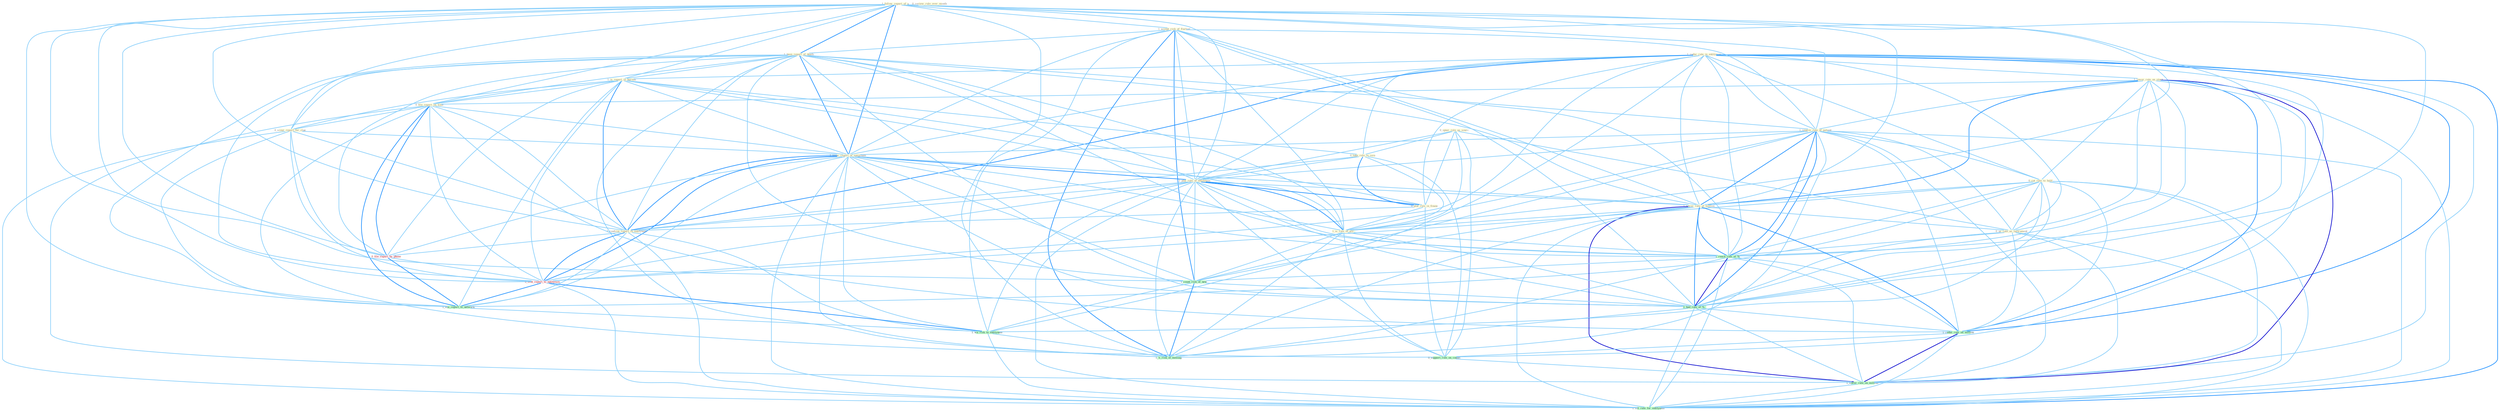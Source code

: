 Graph G{ 
    node
    [shape=polygon,style=filled,width=.5,height=.06,color="#BDFCC9",fixedsize=true,fontsize=4,
    fontcolor="#2f4f4f"];
    {node
    [color="#ffffe0", fontcolor="#8b7d6b"] "1_reduc_rate_in_entitynam " "1_follow_report_of_a " "1_accept_risk_of_fluctuat " "0_review_rule_over_month " "1_been_report_of_death " "1_lower_rate_on_stock " "0_ignor_role_as_sourc " "1_is_report_in_bureau " "0_file_report_on_time " "1_improv_rate_of_patient " "0_scour_report_for_clue " "0_cut_rate_to_hold " "0_take_role_in_issu " "1_know_report_of_entitynam " "1_plai_role_of_entitynam " "0_plai_role_in_financ " "1_confirm_report_in_entitynam " "1_lower_rate_of_million " "0_us_rate_as_instrument " "1_is_role_of_alli "}
{node [color="#fff0f5", fontcolor="#b22222"] "0_file_report_by_phone " "0_sent_report_to_entitynam "}
edge [color="#B0E2FF"];

	"1_reduc_rate_in_entitynam " -- "1_lower_rate_on_stock " [w="1", color="#87cefa" ];
	"1_reduc_rate_in_entitynam " -- "1_is_report_in_bureau " [w="1", color="#87cefa" ];
	"1_reduc_rate_in_entitynam " -- "1_improv_rate_of_patient " [w="1", color="#87cefa" ];
	"1_reduc_rate_in_entitynam " -- "0_cut_rate_to_hold " [w="1", color="#87cefa" ];
	"1_reduc_rate_in_entitynam " -- "0_take_role_in_issu " [w="1", color="#87cefa" ];
	"1_reduc_rate_in_entitynam " -- "1_know_report_of_entitynam " [w="1", color="#87cefa" ];
	"1_reduc_rate_in_entitynam " -- "1_plai_role_of_entitynam " [w="1", color="#87cefa" ];
	"1_reduc_rate_in_entitynam " -- "0_plai_role_in_financ " [w="1", color="#87cefa" ];
	"1_reduc_rate_in_entitynam " -- "1_confirm_report_in_entitynam " [w="2", color="#1e90ff" , len=0.8];
	"1_reduc_rate_in_entitynam " -- "1_lower_rate_of_million " [w="1", color="#87cefa" ];
	"1_reduc_rate_in_entitynam " -- "0_us_rate_as_instrument " [w="1", color="#87cefa" ];
	"1_reduc_rate_in_entitynam " -- "1_reach_rate_of_% " [w="1", color="#87cefa" ];
	"1_reduc_rate_in_entitynam " -- "1_had_rate_of_% " [w="1", color="#87cefa" ];
	"1_reduc_rate_in_entitynam " -- "0_sent_report_to_entitynam " [w="1", color="#87cefa" ];
	"1_reduc_rate_in_entitynam " -- "1_reduc_rate_on_million " [w="2", color="#1e90ff" , len=0.8];
	"1_reduc_rate_in_entitynam " -- "1_wa_risk_to_entitynam " [w="1", color="#87cefa" ];
	"1_reduc_rate_in_entitynam " -- "1_lower_rate_on_million " [w="1", color="#87cefa" ];
	"1_reduc_rate_in_entitynam " -- "1_lift_rate_for_entitynam " [w="2", color="#1e90ff" , len=0.8];
	"1_follow_report_of_a " -- "1_accept_risk_of_fluctuat " [w="1", color="#87cefa" ];
	"1_follow_report_of_a " -- "1_been_report_of_death " [w="2", color="#1e90ff" , len=0.8];
	"1_follow_report_of_a " -- "1_is_report_in_bureau " [w="1", color="#87cefa" ];
	"1_follow_report_of_a " -- "0_file_report_on_time " [w="1", color="#87cefa" ];
	"1_follow_report_of_a " -- "1_improv_rate_of_patient " [w="1", color="#87cefa" ];
	"1_follow_report_of_a " -- "0_scour_report_for_clue " [w="1", color="#87cefa" ];
	"1_follow_report_of_a " -- "1_know_report_of_entitynam " [w="2", color="#1e90ff" , len=0.8];
	"1_follow_report_of_a " -- "1_plai_role_of_entitynam " [w="1", color="#87cefa" ];
	"1_follow_report_of_a " -- "1_confirm_report_in_entitynam " [w="1", color="#87cefa" ];
	"1_follow_report_of_a " -- "1_lower_rate_of_million " [w="1", color="#87cefa" ];
	"1_follow_report_of_a " -- "1_is_role_of_alli " [w="1", color="#87cefa" ];
	"1_follow_report_of_a " -- "1_reach_rate_of_% " [w="1", color="#87cefa" ];
	"1_follow_report_of_a " -- "0_file_report_by_phone " [w="1", color="#87cefa" ];
	"1_follow_report_of_a " -- "1_count_risk_of_new " [w="1", color="#87cefa" ];
	"1_follow_report_of_a " -- "1_had_rate_of_% " [w="1", color="#87cefa" ];
	"1_follow_report_of_a " -- "0_sent_report_to_entitynam " [w="1", color="#87cefa" ];
	"1_follow_report_of_a " -- "1_file_report_to_network " [w="1", color="#87cefa" ];
	"1_follow_report_of_a " -- "1_'s_risk_of_messag " [w="1", color="#87cefa" ];
	"1_accept_risk_of_fluctuat " -- "1_been_report_of_death " [w="1", color="#87cefa" ];
	"1_accept_risk_of_fluctuat " -- "1_improv_rate_of_patient " [w="1", color="#87cefa" ];
	"1_accept_risk_of_fluctuat " -- "1_know_report_of_entitynam " [w="1", color="#87cefa" ];
	"1_accept_risk_of_fluctuat " -- "1_plai_role_of_entitynam " [w="1", color="#87cefa" ];
	"1_accept_risk_of_fluctuat " -- "1_lower_rate_of_million " [w="1", color="#87cefa" ];
	"1_accept_risk_of_fluctuat " -- "1_is_role_of_alli " [w="1", color="#87cefa" ];
	"1_accept_risk_of_fluctuat " -- "1_reach_rate_of_% " [w="1", color="#87cefa" ];
	"1_accept_risk_of_fluctuat " -- "1_count_risk_of_new " [w="2", color="#1e90ff" , len=0.8];
	"1_accept_risk_of_fluctuat " -- "1_had_rate_of_% " [w="1", color="#87cefa" ];
	"1_accept_risk_of_fluctuat " -- "1_wa_risk_to_entitynam " [w="1", color="#87cefa" ];
	"1_accept_risk_of_fluctuat " -- "1_'s_risk_of_messag " [w="2", color="#1e90ff" , len=0.8];
	"1_been_report_of_death " -- "1_is_report_in_bureau " [w="1", color="#87cefa" ];
	"1_been_report_of_death " -- "0_file_report_on_time " [w="1", color="#87cefa" ];
	"1_been_report_of_death " -- "1_improv_rate_of_patient " [w="1", color="#87cefa" ];
	"1_been_report_of_death " -- "0_scour_report_for_clue " [w="1", color="#87cefa" ];
	"1_been_report_of_death " -- "1_know_report_of_entitynam " [w="2", color="#1e90ff" , len=0.8];
	"1_been_report_of_death " -- "1_plai_role_of_entitynam " [w="1", color="#87cefa" ];
	"1_been_report_of_death " -- "1_confirm_report_in_entitynam " [w="1", color="#87cefa" ];
	"1_been_report_of_death " -- "1_lower_rate_of_million " [w="1", color="#87cefa" ];
	"1_been_report_of_death " -- "1_is_role_of_alli " [w="1", color="#87cefa" ];
	"1_been_report_of_death " -- "1_reach_rate_of_% " [w="1", color="#87cefa" ];
	"1_been_report_of_death " -- "0_file_report_by_phone " [w="1", color="#87cefa" ];
	"1_been_report_of_death " -- "1_count_risk_of_new " [w="1", color="#87cefa" ];
	"1_been_report_of_death " -- "1_had_rate_of_% " [w="1", color="#87cefa" ];
	"1_been_report_of_death " -- "0_sent_report_to_entitynam " [w="1", color="#87cefa" ];
	"1_been_report_of_death " -- "1_file_report_to_network " [w="1", color="#87cefa" ];
	"1_been_report_of_death " -- "1_'s_risk_of_messag " [w="1", color="#87cefa" ];
	"1_lower_rate_on_stock " -- "0_file_report_on_time " [w="1", color="#87cefa" ];
	"1_lower_rate_on_stock " -- "1_improv_rate_of_patient " [w="1", color="#87cefa" ];
	"1_lower_rate_on_stock " -- "0_cut_rate_to_hold " [w="1", color="#87cefa" ];
	"1_lower_rate_on_stock " -- "1_lower_rate_of_million " [w="2", color="#1e90ff" , len=0.8];
	"1_lower_rate_on_stock " -- "0_us_rate_as_instrument " [w="1", color="#87cefa" ];
	"1_lower_rate_on_stock " -- "1_reach_rate_of_% " [w="1", color="#87cefa" ];
	"1_lower_rate_on_stock " -- "1_had_rate_of_% " [w="1", color="#87cefa" ];
	"1_lower_rate_on_stock " -- "1_reduc_rate_on_million " [w="2", color="#1e90ff" , len=0.8];
	"1_lower_rate_on_stock " -- "0_support_role_on_condit " [w="1", color="#87cefa" ];
	"1_lower_rate_on_stock " -- "1_lower_rate_on_million " [w="3", color="#0000cd" , len=0.6];
	"1_lower_rate_on_stock " -- "1_lift_rate_for_entitynam " [w="1", color="#87cefa" ];
	"0_ignor_role_as_sourc " -- "0_take_role_in_issu " [w="1", color="#87cefa" ];
	"0_ignor_role_as_sourc " -- "1_plai_role_of_entitynam " [w="1", color="#87cefa" ];
	"0_ignor_role_as_sourc " -- "0_plai_role_in_financ " [w="1", color="#87cefa" ];
	"0_ignor_role_as_sourc " -- "0_us_rate_as_instrument " [w="1", color="#87cefa" ];
	"0_ignor_role_as_sourc " -- "1_is_role_of_alli " [w="1", color="#87cefa" ];
	"0_ignor_role_as_sourc " -- "0_support_role_on_condit " [w="1", color="#87cefa" ];
	"1_is_report_in_bureau " -- "0_file_report_on_time " [w="1", color="#87cefa" ];
	"1_is_report_in_bureau " -- "0_scour_report_for_clue " [w="1", color="#87cefa" ];
	"1_is_report_in_bureau " -- "0_take_role_in_issu " [w="1", color="#87cefa" ];
	"1_is_report_in_bureau " -- "1_know_report_of_entitynam " [w="1", color="#87cefa" ];
	"1_is_report_in_bureau " -- "0_plai_role_in_financ " [w="1", color="#87cefa" ];
	"1_is_report_in_bureau " -- "1_confirm_report_in_entitynam " [w="2", color="#1e90ff" , len=0.8];
	"1_is_report_in_bureau " -- "1_is_role_of_alli " [w="1", color="#87cefa" ];
	"1_is_report_in_bureau " -- "0_file_report_by_phone " [w="1", color="#87cefa" ];
	"1_is_report_in_bureau " -- "0_sent_report_to_entitynam " [w="1", color="#87cefa" ];
	"1_is_report_in_bureau " -- "1_file_report_to_network " [w="1", color="#87cefa" ];
	"0_file_report_on_time " -- "0_scour_report_for_clue " [w="1", color="#87cefa" ];
	"0_file_report_on_time " -- "1_know_report_of_entitynam " [w="1", color="#87cefa" ];
	"0_file_report_on_time " -- "1_confirm_report_in_entitynam " [w="1", color="#87cefa" ];
	"0_file_report_on_time " -- "0_file_report_by_phone " [w="2", color="#1e90ff" , len=0.8];
	"0_file_report_on_time " -- "0_sent_report_to_entitynam " [w="1", color="#87cefa" ];
	"0_file_report_on_time " -- "1_file_report_to_network " [w="2", color="#1e90ff" , len=0.8];
	"0_file_report_on_time " -- "1_reduc_rate_on_million " [w="1", color="#87cefa" ];
	"0_file_report_on_time " -- "0_support_role_on_condit " [w="1", color="#87cefa" ];
	"0_file_report_on_time " -- "1_lower_rate_on_million " [w="1", color="#87cefa" ];
	"1_improv_rate_of_patient " -- "0_cut_rate_to_hold " [w="1", color="#87cefa" ];
	"1_improv_rate_of_patient " -- "1_know_report_of_entitynam " [w="1", color="#87cefa" ];
	"1_improv_rate_of_patient " -- "1_plai_role_of_entitynam " [w="1", color="#87cefa" ];
	"1_improv_rate_of_patient " -- "1_lower_rate_of_million " [w="2", color="#1e90ff" , len=0.8];
	"1_improv_rate_of_patient " -- "0_us_rate_as_instrument " [w="1", color="#87cefa" ];
	"1_improv_rate_of_patient " -- "1_is_role_of_alli " [w="1", color="#87cefa" ];
	"1_improv_rate_of_patient " -- "1_reach_rate_of_% " [w="2", color="#1e90ff" , len=0.8];
	"1_improv_rate_of_patient " -- "1_count_risk_of_new " [w="1", color="#87cefa" ];
	"1_improv_rate_of_patient " -- "1_had_rate_of_% " [w="2", color="#1e90ff" , len=0.8];
	"1_improv_rate_of_patient " -- "1_reduc_rate_on_million " [w="1", color="#87cefa" ];
	"1_improv_rate_of_patient " -- "1_'s_risk_of_messag " [w="1", color="#87cefa" ];
	"1_improv_rate_of_patient " -- "1_lower_rate_on_million " [w="1", color="#87cefa" ];
	"1_improv_rate_of_patient " -- "1_lift_rate_for_entitynam " [w="1", color="#87cefa" ];
	"0_scour_report_for_clue " -- "1_know_report_of_entitynam " [w="1", color="#87cefa" ];
	"0_scour_report_for_clue " -- "1_confirm_report_in_entitynam " [w="1", color="#87cefa" ];
	"0_scour_report_for_clue " -- "0_file_report_by_phone " [w="1", color="#87cefa" ];
	"0_scour_report_for_clue " -- "0_sent_report_to_entitynam " [w="1", color="#87cefa" ];
	"0_scour_report_for_clue " -- "1_file_report_to_network " [w="1", color="#87cefa" ];
	"0_scour_report_for_clue " -- "1_lift_rate_for_entitynam " [w="1", color="#87cefa" ];
	"0_cut_rate_to_hold " -- "1_lower_rate_of_million " [w="1", color="#87cefa" ];
	"0_cut_rate_to_hold " -- "0_us_rate_as_instrument " [w="1", color="#87cefa" ];
	"0_cut_rate_to_hold " -- "1_reach_rate_of_% " [w="1", color="#87cefa" ];
	"0_cut_rate_to_hold " -- "1_had_rate_of_% " [w="1", color="#87cefa" ];
	"0_cut_rate_to_hold " -- "0_sent_report_to_entitynam " [w="1", color="#87cefa" ];
	"0_cut_rate_to_hold " -- "1_file_report_to_network " [w="1", color="#87cefa" ];
	"0_cut_rate_to_hold " -- "1_reduc_rate_on_million " [w="1", color="#87cefa" ];
	"0_cut_rate_to_hold " -- "1_wa_risk_to_entitynam " [w="1", color="#87cefa" ];
	"0_cut_rate_to_hold " -- "1_lower_rate_on_million " [w="1", color="#87cefa" ];
	"0_cut_rate_to_hold " -- "1_lift_rate_for_entitynam " [w="1", color="#87cefa" ];
	"0_take_role_in_issu " -- "1_plai_role_of_entitynam " [w="1", color="#87cefa" ];
	"0_take_role_in_issu " -- "0_plai_role_in_financ " [w="2", color="#1e90ff" , len=0.8];
	"0_take_role_in_issu " -- "1_confirm_report_in_entitynam " [w="1", color="#87cefa" ];
	"0_take_role_in_issu " -- "1_is_role_of_alli " [w="1", color="#87cefa" ];
	"0_take_role_in_issu " -- "0_support_role_on_condit " [w="1", color="#87cefa" ];
	"1_know_report_of_entitynam " -- "1_plai_role_of_entitynam " [w="2", color="#1e90ff" , len=0.8];
	"1_know_report_of_entitynam " -- "1_confirm_report_in_entitynam " [w="2", color="#1e90ff" , len=0.8];
	"1_know_report_of_entitynam " -- "1_lower_rate_of_million " [w="1", color="#87cefa" ];
	"1_know_report_of_entitynam " -- "1_is_role_of_alli " [w="1", color="#87cefa" ];
	"1_know_report_of_entitynam " -- "1_reach_rate_of_% " [w="1", color="#87cefa" ];
	"1_know_report_of_entitynam " -- "0_file_report_by_phone " [w="1", color="#87cefa" ];
	"1_know_report_of_entitynam " -- "1_count_risk_of_new " [w="1", color="#87cefa" ];
	"1_know_report_of_entitynam " -- "1_had_rate_of_% " [w="1", color="#87cefa" ];
	"1_know_report_of_entitynam " -- "0_sent_report_to_entitynam " [w="2", color="#1e90ff" , len=0.8];
	"1_know_report_of_entitynam " -- "1_file_report_to_network " [w="1", color="#87cefa" ];
	"1_know_report_of_entitynam " -- "1_wa_risk_to_entitynam " [w="1", color="#87cefa" ];
	"1_know_report_of_entitynam " -- "1_'s_risk_of_messag " [w="1", color="#87cefa" ];
	"1_know_report_of_entitynam " -- "1_lift_rate_for_entitynam " [w="1", color="#87cefa" ];
	"1_plai_role_of_entitynam " -- "0_plai_role_in_financ " [w="2", color="#1e90ff" , len=0.8];
	"1_plai_role_of_entitynam " -- "1_confirm_report_in_entitynam " [w="1", color="#87cefa" ];
	"1_plai_role_of_entitynam " -- "1_lower_rate_of_million " [w="1", color="#87cefa" ];
	"1_plai_role_of_entitynam " -- "1_is_role_of_alli " [w="2", color="#1e90ff" , len=0.8];
	"1_plai_role_of_entitynam " -- "1_reach_rate_of_% " [w="1", color="#87cefa" ];
	"1_plai_role_of_entitynam " -- "1_count_risk_of_new " [w="1", color="#87cefa" ];
	"1_plai_role_of_entitynam " -- "1_had_rate_of_% " [w="1", color="#87cefa" ];
	"1_plai_role_of_entitynam " -- "0_sent_report_to_entitynam " [w="1", color="#87cefa" ];
	"1_plai_role_of_entitynam " -- "1_wa_risk_to_entitynam " [w="1", color="#87cefa" ];
	"1_plai_role_of_entitynam " -- "0_support_role_on_condit " [w="1", color="#87cefa" ];
	"1_plai_role_of_entitynam " -- "1_'s_risk_of_messag " [w="1", color="#87cefa" ];
	"1_plai_role_of_entitynam " -- "1_lift_rate_for_entitynam " [w="1", color="#87cefa" ];
	"0_plai_role_in_financ " -- "1_confirm_report_in_entitynam " [w="1", color="#87cefa" ];
	"0_plai_role_in_financ " -- "1_is_role_of_alli " [w="1", color="#87cefa" ];
	"0_plai_role_in_financ " -- "0_support_role_on_condit " [w="1", color="#87cefa" ];
	"1_confirm_report_in_entitynam " -- "0_file_report_by_phone " [w="1", color="#87cefa" ];
	"1_confirm_report_in_entitynam " -- "0_sent_report_to_entitynam " [w="2", color="#1e90ff" , len=0.8];
	"1_confirm_report_in_entitynam " -- "1_file_report_to_network " [w="1", color="#87cefa" ];
	"1_confirm_report_in_entitynam " -- "1_wa_risk_to_entitynam " [w="1", color="#87cefa" ];
	"1_confirm_report_in_entitynam " -- "1_lift_rate_for_entitynam " [w="1", color="#87cefa" ];
	"1_lower_rate_of_million " -- "0_us_rate_as_instrument " [w="1", color="#87cefa" ];
	"1_lower_rate_of_million " -- "1_is_role_of_alli " [w="1", color="#87cefa" ];
	"1_lower_rate_of_million " -- "1_reach_rate_of_% " [w="2", color="#1e90ff" , len=0.8];
	"1_lower_rate_of_million " -- "1_count_risk_of_new " [w="1", color="#87cefa" ];
	"1_lower_rate_of_million " -- "1_had_rate_of_% " [w="2", color="#1e90ff" , len=0.8];
	"1_lower_rate_of_million " -- "1_reduc_rate_on_million " [w="2", color="#1e90ff" , len=0.8];
	"1_lower_rate_of_million " -- "1_'s_risk_of_messag " [w="1", color="#87cefa" ];
	"1_lower_rate_of_million " -- "1_lower_rate_on_million " [w="3", color="#0000cd" , len=0.6];
	"1_lower_rate_of_million " -- "1_lift_rate_for_entitynam " [w="1", color="#87cefa" ];
	"0_us_rate_as_instrument " -- "1_reach_rate_of_% " [w="1", color="#87cefa" ];
	"0_us_rate_as_instrument " -- "1_had_rate_of_% " [w="1", color="#87cefa" ];
	"0_us_rate_as_instrument " -- "1_reduc_rate_on_million " [w="1", color="#87cefa" ];
	"0_us_rate_as_instrument " -- "1_lower_rate_on_million " [w="1", color="#87cefa" ];
	"0_us_rate_as_instrument " -- "1_lift_rate_for_entitynam " [w="1", color="#87cefa" ];
	"1_is_role_of_alli " -- "1_reach_rate_of_% " [w="1", color="#87cefa" ];
	"1_is_role_of_alli " -- "1_count_risk_of_new " [w="1", color="#87cefa" ];
	"1_is_role_of_alli " -- "1_had_rate_of_% " [w="1", color="#87cefa" ];
	"1_is_role_of_alli " -- "0_support_role_on_condit " [w="1", color="#87cefa" ];
	"1_is_role_of_alli " -- "1_'s_risk_of_messag " [w="1", color="#87cefa" ];
	"1_reach_rate_of_% " -- "1_count_risk_of_new " [w="1", color="#87cefa" ];
	"1_reach_rate_of_% " -- "1_had_rate_of_% " [w="3", color="#0000cd" , len=0.6];
	"1_reach_rate_of_% " -- "1_reduc_rate_on_million " [w="1", color="#87cefa" ];
	"1_reach_rate_of_% " -- "1_'s_risk_of_messag " [w="1", color="#87cefa" ];
	"1_reach_rate_of_% " -- "1_lower_rate_on_million " [w="1", color="#87cefa" ];
	"1_reach_rate_of_% " -- "1_lift_rate_for_entitynam " [w="1", color="#87cefa" ];
	"0_file_report_by_phone " -- "0_sent_report_to_entitynam " [w="1", color="#87cefa" ];
	"0_file_report_by_phone " -- "1_file_report_to_network " [w="2", color="#1e90ff" , len=0.8];
	"1_count_risk_of_new " -- "1_had_rate_of_% " [w="1", color="#87cefa" ];
	"1_count_risk_of_new " -- "1_wa_risk_to_entitynam " [w="1", color="#87cefa" ];
	"1_count_risk_of_new " -- "1_'s_risk_of_messag " [w="2", color="#1e90ff" , len=0.8];
	"1_had_rate_of_% " -- "1_reduc_rate_on_million " [w="1", color="#87cefa" ];
	"1_had_rate_of_% " -- "1_'s_risk_of_messag " [w="1", color="#87cefa" ];
	"1_had_rate_of_% " -- "1_lower_rate_on_million " [w="1", color="#87cefa" ];
	"1_had_rate_of_% " -- "1_lift_rate_for_entitynam " [w="1", color="#87cefa" ];
	"0_sent_report_to_entitynam " -- "1_file_report_to_network " [w="2", color="#1e90ff" , len=0.8];
	"0_sent_report_to_entitynam " -- "1_wa_risk_to_entitynam " [w="2", color="#1e90ff" , len=0.8];
	"0_sent_report_to_entitynam " -- "1_lift_rate_for_entitynam " [w="1", color="#87cefa" ];
	"1_file_report_to_network " -- "1_wa_risk_to_entitynam " [w="1", color="#87cefa" ];
	"1_reduc_rate_on_million " -- "0_support_role_on_condit " [w="1", color="#87cefa" ];
	"1_reduc_rate_on_million " -- "1_lower_rate_on_million " [w="3", color="#0000cd" , len=0.6];
	"1_reduc_rate_on_million " -- "1_lift_rate_for_entitynam " [w="1", color="#87cefa" ];
	"1_wa_risk_to_entitynam " -- "1_'s_risk_of_messag " [w="1", color="#87cefa" ];
	"1_wa_risk_to_entitynam " -- "1_lift_rate_for_entitynam " [w="1", color="#87cefa" ];
	"0_support_role_on_condit " -- "1_lower_rate_on_million " [w="1", color="#87cefa" ];
	"1_lower_rate_on_million " -- "1_lift_rate_for_entitynam " [w="1", color="#87cefa" ];
}